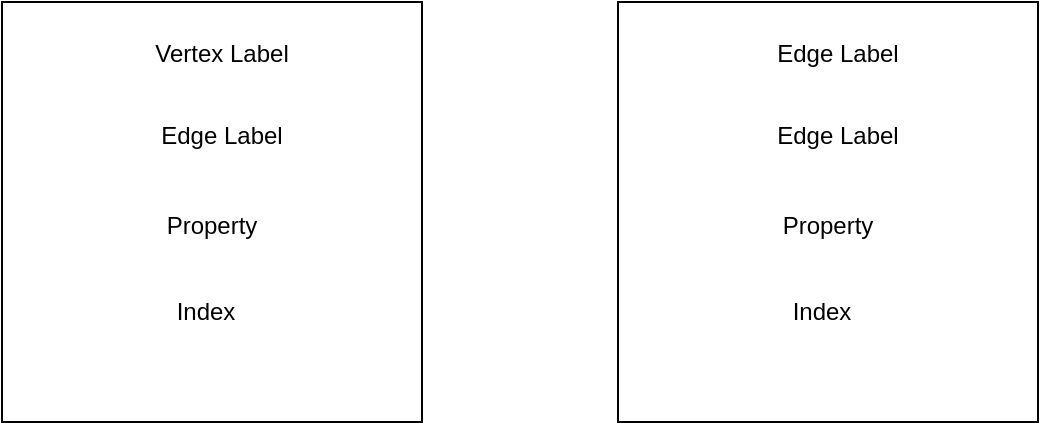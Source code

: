 <mxfile version="20.6.0" type="github">
  <diagram id="euBMoRtAqdUJWhwp7Vbt" name="Page-1">
    <mxGraphModel dx="1002" dy="593" grid="1" gridSize="10" guides="1" tooltips="1" connect="1" arrows="1" fold="1" page="1" pageScale="1" pageWidth="850" pageHeight="1100" math="0" shadow="0">
      <root>
        <mxCell id="0" />
        <mxCell id="1" parent="0" />
        <mxCell id="WOWcPuz2EyGa8zievdHe-1" value="" style="whiteSpace=wrap;html=1;aspect=fixed;" vertex="1" parent="1">
          <mxGeometry x="172" y="248" width="210" height="210" as="geometry" />
        </mxCell>
        <mxCell id="WOWcPuz2EyGa8zievdHe-2" value="Edge Label" style="text;html=1;strokeColor=none;fillColor=none;align=center;verticalAlign=middle;whiteSpace=wrap;rounded=0;" vertex="1" parent="1">
          <mxGeometry x="227" y="300" width="110" height="30" as="geometry" />
        </mxCell>
        <mxCell id="WOWcPuz2EyGa8zievdHe-3" value="Property" style="text;html=1;strokeColor=none;fillColor=none;align=center;verticalAlign=middle;whiteSpace=wrap;rounded=0;" vertex="1" parent="1">
          <mxGeometry x="247" y="345" width="60" height="30" as="geometry" />
        </mxCell>
        <mxCell id="WOWcPuz2EyGa8zievdHe-4" value="Index" style="text;html=1;strokeColor=none;fillColor=none;align=center;verticalAlign=middle;whiteSpace=wrap;rounded=0;" vertex="1" parent="1">
          <mxGeometry x="244" y="388" width="60" height="30" as="geometry" />
        </mxCell>
        <mxCell id="WOWcPuz2EyGa8zievdHe-5" value="Vertex Label" style="text;html=1;strokeColor=none;fillColor=none;align=center;verticalAlign=middle;whiteSpace=wrap;rounded=0;" vertex="1" parent="1">
          <mxGeometry x="227" y="259" width="110" height="30" as="geometry" />
        </mxCell>
        <mxCell id="WOWcPuz2EyGa8zievdHe-6" value="" style="whiteSpace=wrap;html=1;aspect=fixed;" vertex="1" parent="1">
          <mxGeometry x="480" y="248" width="210" height="210" as="geometry" />
        </mxCell>
        <mxCell id="WOWcPuz2EyGa8zievdHe-7" value="Edge Label" style="text;html=1;strokeColor=none;fillColor=none;align=center;verticalAlign=middle;whiteSpace=wrap;rounded=0;" vertex="1" parent="1">
          <mxGeometry x="535" y="300" width="110" height="30" as="geometry" />
        </mxCell>
        <mxCell id="WOWcPuz2EyGa8zievdHe-8" value="Property" style="text;html=1;strokeColor=none;fillColor=none;align=center;verticalAlign=middle;whiteSpace=wrap;rounded=0;" vertex="1" parent="1">
          <mxGeometry x="555" y="345" width="60" height="30" as="geometry" />
        </mxCell>
        <mxCell id="WOWcPuz2EyGa8zievdHe-9" value="Index" style="text;html=1;strokeColor=none;fillColor=none;align=center;verticalAlign=middle;whiteSpace=wrap;rounded=0;" vertex="1" parent="1">
          <mxGeometry x="552" y="388" width="60" height="30" as="geometry" />
        </mxCell>
        <mxCell id="WOWcPuz2EyGa8zievdHe-10" value="Edge Label" style="text;html=1;strokeColor=none;fillColor=none;align=center;verticalAlign=middle;whiteSpace=wrap;rounded=0;" vertex="1" parent="1">
          <mxGeometry x="535" y="259" width="110" height="30" as="geometry" />
        </mxCell>
      </root>
    </mxGraphModel>
  </diagram>
</mxfile>
